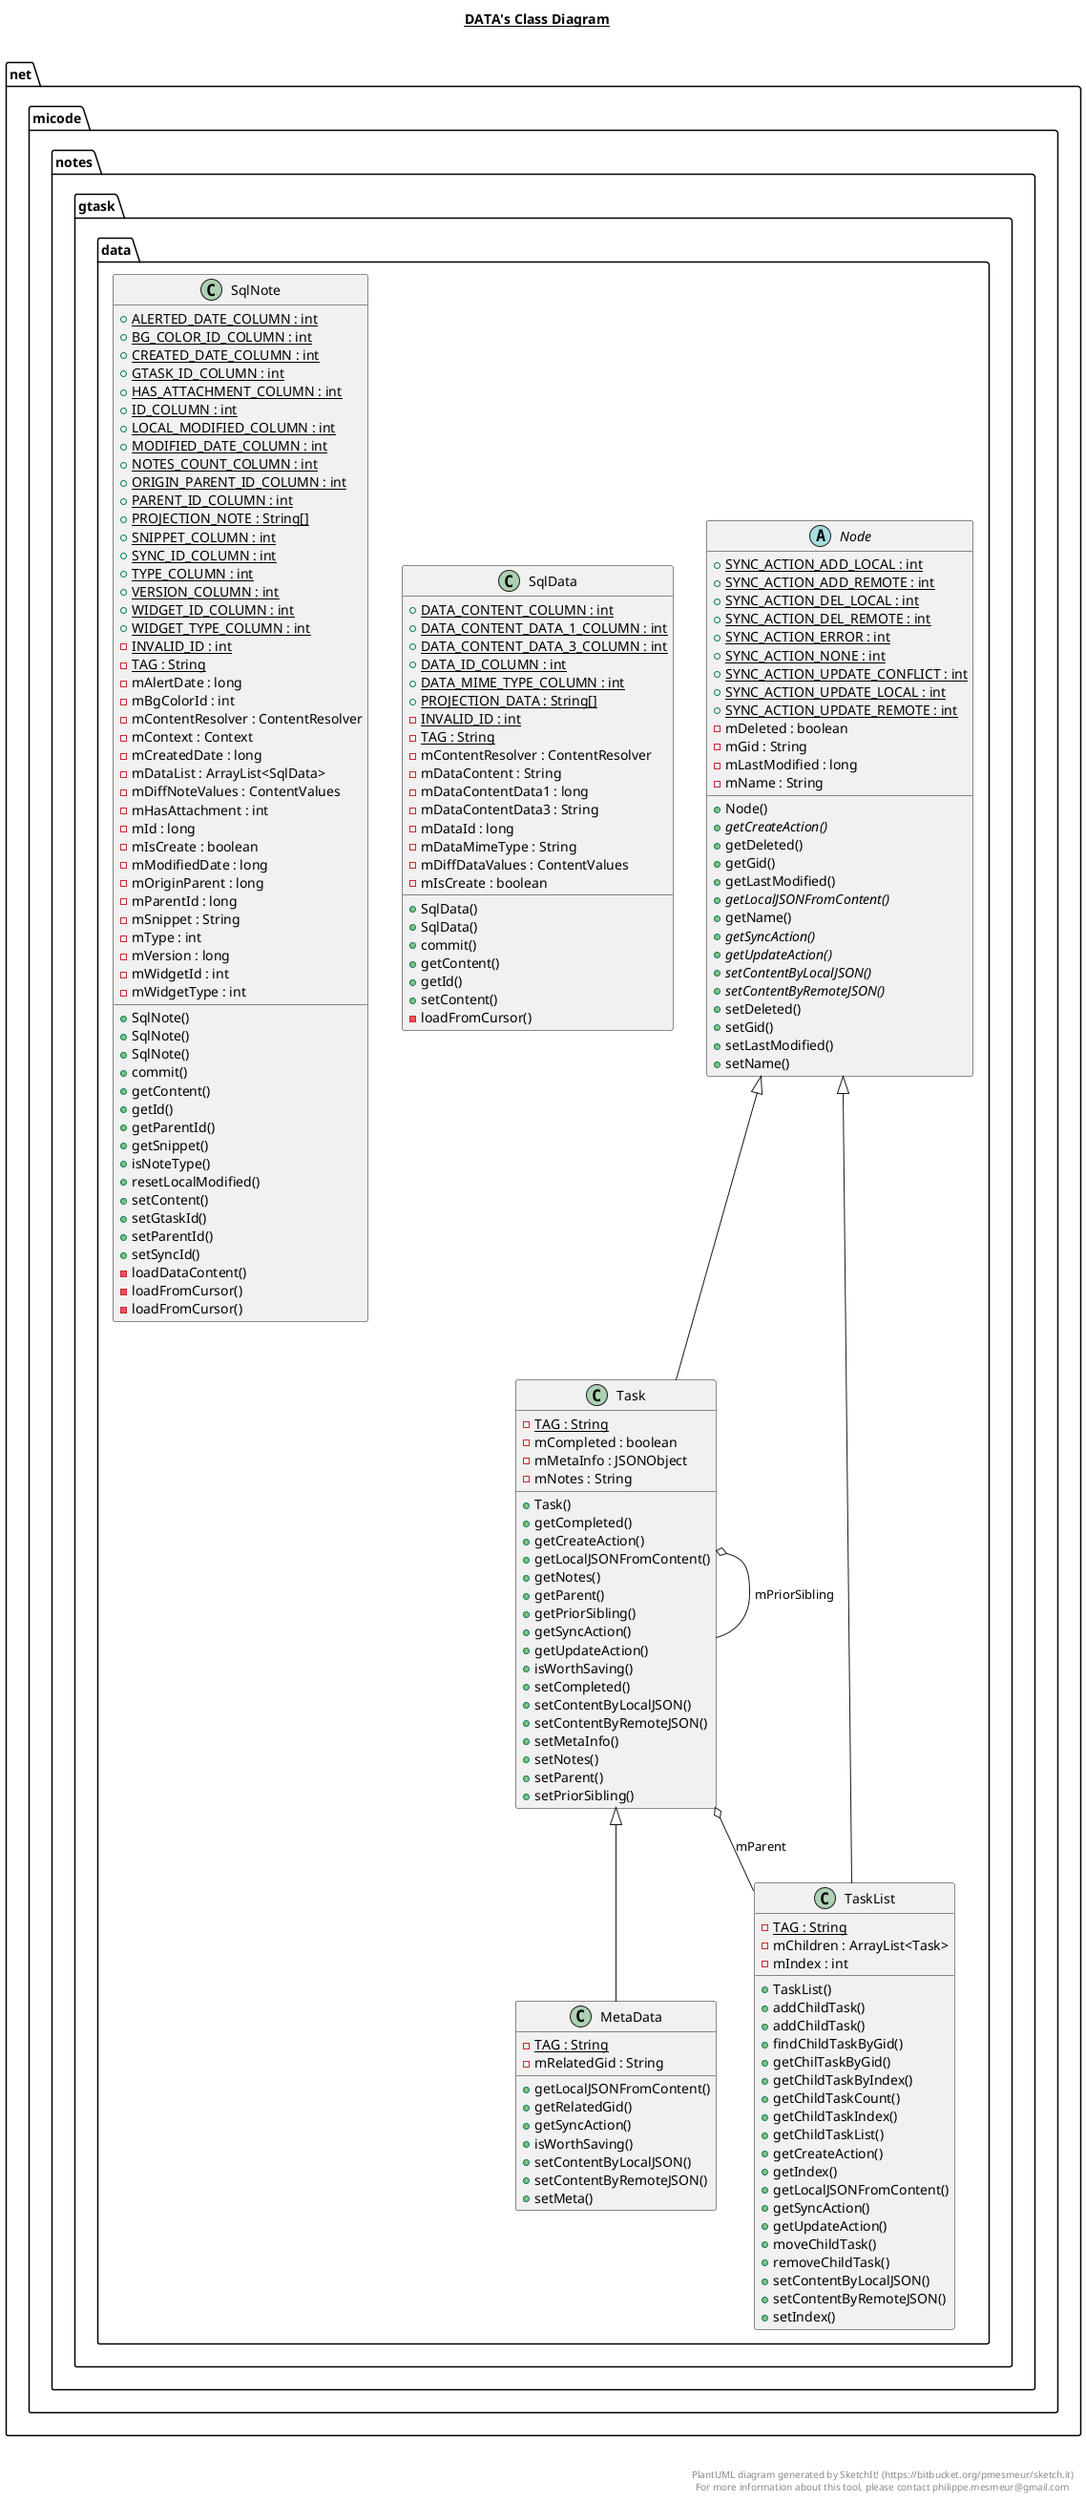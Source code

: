 @startuml

title __DATA's Class Diagram__\n

  namespace net.micode.notes {
    namespace gtask.data {
      class net.micode.notes.gtask.data.MetaData {
          {static} - TAG : String
          - mRelatedGid : String
          + getLocalJSONFromContent()
          + getRelatedGid()
          + getSyncAction()
          + isWorthSaving()
          + setContentByLocalJSON()
          + setContentByRemoteJSON()
          + setMeta()
      }
    }
  }
  

  namespace net.micode.notes {
    namespace gtask.data {
      abstract class net.micode.notes.gtask.data.Node {
          {static} + SYNC_ACTION_ADD_LOCAL : int
          {static} + SYNC_ACTION_ADD_REMOTE : int
          {static} + SYNC_ACTION_DEL_LOCAL : int
          {static} + SYNC_ACTION_DEL_REMOTE : int
          {static} + SYNC_ACTION_ERROR : int
          {static} + SYNC_ACTION_NONE : int
          {static} + SYNC_ACTION_UPDATE_CONFLICT : int
          {static} + SYNC_ACTION_UPDATE_LOCAL : int
          {static} + SYNC_ACTION_UPDATE_REMOTE : int
          - mDeleted : boolean
          - mGid : String
          - mLastModified : long
          - mName : String
          + Node()
          {abstract} + getCreateAction()
          + getDeleted()
          + getGid()
          + getLastModified()
          {abstract} + getLocalJSONFromContent()
          + getName()
          {abstract} + getSyncAction()
          {abstract} + getUpdateAction()
          {abstract} + setContentByLocalJSON()
          {abstract} + setContentByRemoteJSON()
          + setDeleted()
          + setGid()
          + setLastModified()
          + setName()
      }
    }
  }
  

  namespace net.micode.notes {
    namespace gtask.data {
      class net.micode.notes.gtask.data.SqlData {
          {static} + DATA_CONTENT_COLUMN : int
          {static} + DATA_CONTENT_DATA_1_COLUMN : int
          {static} + DATA_CONTENT_DATA_3_COLUMN : int
          {static} + DATA_ID_COLUMN : int
          {static} + DATA_MIME_TYPE_COLUMN : int
          {static} + PROJECTION_DATA : String[]
          {static} - INVALID_ID : int
          {static} - TAG : String
          - mContentResolver : ContentResolver
          - mDataContent : String
          - mDataContentData1 : long
          - mDataContentData3 : String
          - mDataId : long
          - mDataMimeType : String
          - mDiffDataValues : ContentValues
          - mIsCreate : boolean
          + SqlData()
          + SqlData()
          + commit()
          + getContent()
          + getId()
          + setContent()
          - loadFromCursor()
      }
    }
  }
  

  namespace net.micode.notes {
    namespace gtask.data {
      class net.micode.notes.gtask.data.SqlNote {
          {static} + ALERTED_DATE_COLUMN : int
          {static} + BG_COLOR_ID_COLUMN : int
          {static} + CREATED_DATE_COLUMN : int
          {static} + GTASK_ID_COLUMN : int
          {static} + HAS_ATTACHMENT_COLUMN : int
          {static} + ID_COLUMN : int
          {static} + LOCAL_MODIFIED_COLUMN : int
          {static} + MODIFIED_DATE_COLUMN : int
          {static} + NOTES_COUNT_COLUMN : int
          {static} + ORIGIN_PARENT_ID_COLUMN : int
          {static} + PARENT_ID_COLUMN : int
          {static} + PROJECTION_NOTE : String[]
          {static} + SNIPPET_COLUMN : int
          {static} + SYNC_ID_COLUMN : int
          {static} + TYPE_COLUMN : int
          {static} + VERSION_COLUMN : int
          {static} + WIDGET_ID_COLUMN : int
          {static} + WIDGET_TYPE_COLUMN : int
          {static} - INVALID_ID : int
          {static} - TAG : String
          - mAlertDate : long
          - mBgColorId : int
          - mContentResolver : ContentResolver
          - mContext : Context
          - mCreatedDate : long
          - mDataList : ArrayList<SqlData>
          - mDiffNoteValues : ContentValues
          - mHasAttachment : int
          - mId : long
          - mIsCreate : boolean
          - mModifiedDate : long
          - mOriginParent : long
          - mParentId : long
          - mSnippet : String
          - mType : int
          - mVersion : long
          - mWidgetId : int
          - mWidgetType : int
          + SqlNote()
          + SqlNote()
          + SqlNote()
          + commit()
          + getContent()
          + getId()
          + getParentId()
          + getSnippet()
          + isNoteType()
          + resetLocalModified()
          + setContent()
          + setGtaskId()
          + setParentId()
          + setSyncId()
          - loadDataContent()
          - loadFromCursor()
          - loadFromCursor()
      }
    }
  }
  

  namespace net.micode.notes {
    namespace gtask.data {
      class net.micode.notes.gtask.data.Task {
          {static} - TAG : String
          - mCompleted : boolean
          - mMetaInfo : JSONObject
          - mNotes : String
          + Task()
          + getCompleted()
          + getCreateAction()
          + getLocalJSONFromContent()
          + getNotes()
          + getParent()
          + getPriorSibling()
          + getSyncAction()
          + getUpdateAction()
          + isWorthSaving()
          + setCompleted()
          + setContentByLocalJSON()
          + setContentByRemoteJSON()
          + setMetaInfo()
          + setNotes()
          + setParent()
          + setPriorSibling()
      }
    }
  }
  

  namespace net.micode.notes {
    namespace gtask.data {
      class net.micode.notes.gtask.data.TaskList {
          {static} - TAG : String
          - mChildren : ArrayList<Task>
          - mIndex : int
          + TaskList()
          + addChildTask()
          + addChildTask()
          + findChildTaskByGid()
          + getChilTaskByGid()
          + getChildTaskByIndex()
          + getChildTaskCount()
          + getChildTaskIndex()
          + getChildTaskList()
          + getCreateAction()
          + getIndex()
          + getLocalJSONFromContent()
          + getSyncAction()
          + getUpdateAction()
          + moveChildTask()
          + removeChildTask()
          + setContentByLocalJSON()
          + setContentByRemoteJSON()
          + setIndex()
      }
    }
  }
  

  net.micode.notes.gtask.data.MetaData -up-|> net.micode.notes.gtask.data.Task
  net.micode.notes.gtask.data.Task -up-|> net.micode.notes.gtask.data.Node
  net.micode.notes.gtask.data.Task o-- net.micode.notes.gtask.data.TaskList : mParent
  net.micode.notes.gtask.data.Task o-- net.micode.notes.gtask.data.Task : mPriorSibling
  net.micode.notes.gtask.data.TaskList -up-|> net.micode.notes.gtask.data.Node


right footer


PlantUML diagram generated by SketchIt! (https://bitbucket.org/pmesmeur/sketch.it)
For more information about this tool, please contact philippe.mesmeur@gmail.com
endfooter

@enduml
